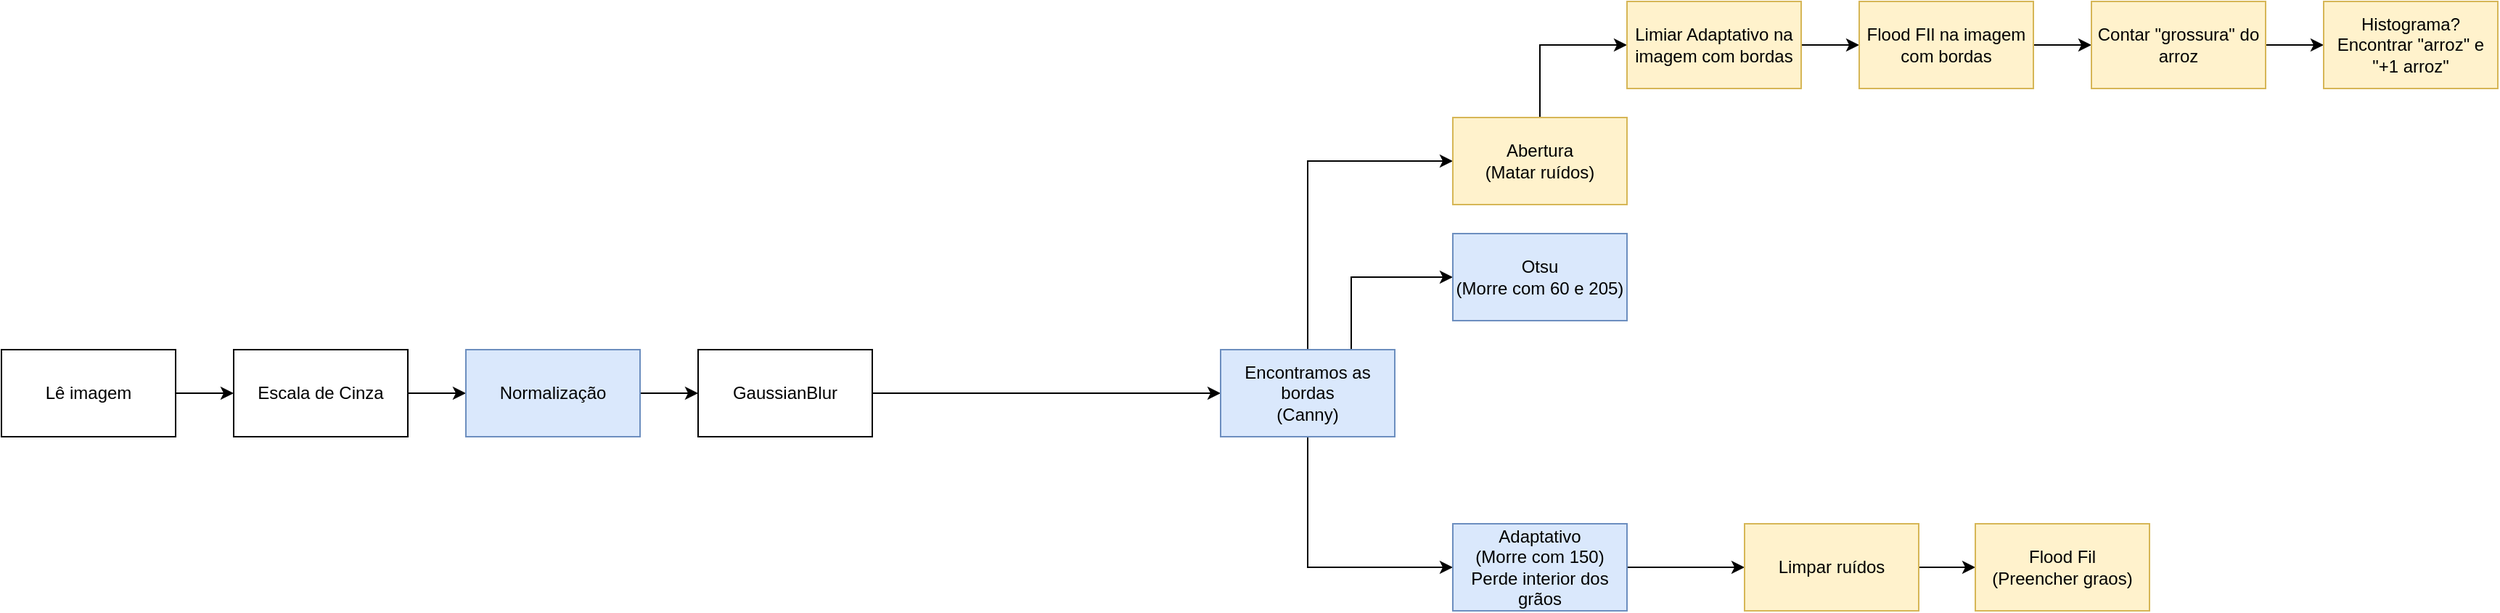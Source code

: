 <mxfile version="14.6.13" type="device"><diagram id="8DTmwXh0tv9IVSYomGOr" name="Página-1"><mxGraphModel dx="1038" dy="616" grid="1" gridSize="10" guides="1" tooltips="1" connect="1" arrows="1" fold="1" page="1" pageScale="1" pageWidth="827" pageHeight="1169" math="0" shadow="0"><root><mxCell id="0"/><mxCell id="1" parent="0"/><mxCell id="Q2Cfz9flshGOZXl83TKR-3" style="edgeStyle=orthogonalEdgeStyle;rounded=0;orthogonalLoop=1;jettySize=auto;html=1;entryX=0;entryY=0.5;entryDx=0;entryDy=0;" edge="1" parent="1" source="Q2Cfz9flshGOZXl83TKR-1" target="Q2Cfz9flshGOZXl83TKR-2"><mxGeometry relative="1" as="geometry"/></mxCell><mxCell id="Q2Cfz9flshGOZXl83TKR-1" value="Lê imagem" style="rounded=0;whiteSpace=wrap;html=1;" vertex="1" parent="1"><mxGeometry x="40" y="560" width="120" height="60" as="geometry"/></mxCell><mxCell id="Q2Cfz9flshGOZXl83TKR-5" style="edgeStyle=orthogonalEdgeStyle;rounded=0;orthogonalLoop=1;jettySize=auto;html=1;" edge="1" parent="1" source="Q2Cfz9flshGOZXl83TKR-2" target="Q2Cfz9flshGOZXl83TKR-4"><mxGeometry relative="1" as="geometry"/></mxCell><mxCell id="Q2Cfz9flshGOZXl83TKR-2" value="Escala de Cinza" style="rounded=0;whiteSpace=wrap;html=1;" vertex="1" parent="1"><mxGeometry x="200" y="560" width="120" height="60" as="geometry"/></mxCell><mxCell id="Q2Cfz9flshGOZXl83TKR-7" value="" style="edgeStyle=orthogonalEdgeStyle;rounded=0;orthogonalLoop=1;jettySize=auto;html=1;" edge="1" parent="1" source="Q2Cfz9flshGOZXl83TKR-4" target="Q2Cfz9flshGOZXl83TKR-6"><mxGeometry relative="1" as="geometry"/></mxCell><mxCell id="Q2Cfz9flshGOZXl83TKR-4" value="Normalização" style="rounded=0;whiteSpace=wrap;html=1;fillColor=#dae8fc;strokeColor=#6c8ebf;" vertex="1" parent="1"><mxGeometry x="360" y="560" width="120" height="60" as="geometry"/></mxCell><mxCell id="Q2Cfz9flshGOZXl83TKR-9" style="edgeStyle=orthogonalEdgeStyle;rounded=0;orthogonalLoop=1;jettySize=auto;html=1;entryX=0;entryY=0.5;entryDx=0;entryDy=0;" edge="1" parent="1" source="Q2Cfz9flshGOZXl83TKR-6" target="Q2Cfz9flshGOZXl83TKR-8"><mxGeometry relative="1" as="geometry"/></mxCell><mxCell id="Q2Cfz9flshGOZXl83TKR-6" value="GaussianBlur" style="whiteSpace=wrap;html=1;rounded=0;" vertex="1" parent="1"><mxGeometry x="520" y="560" width="120" height="60" as="geometry"/></mxCell><mxCell id="Q2Cfz9flshGOZXl83TKR-11" style="edgeStyle=orthogonalEdgeStyle;rounded=0;orthogonalLoop=1;jettySize=auto;html=1;entryX=0;entryY=0.5;entryDx=0;entryDy=0;exitX=0.5;exitY=0;exitDx=0;exitDy=0;" edge="1" parent="1" source="Q2Cfz9flshGOZXl83TKR-8" target="Q2Cfz9flshGOZXl83TKR-10"><mxGeometry relative="1" as="geometry"/></mxCell><mxCell id="Q2Cfz9flshGOZXl83TKR-13" style="edgeStyle=orthogonalEdgeStyle;rounded=0;orthogonalLoop=1;jettySize=auto;html=1;entryX=0;entryY=0.5;entryDx=0;entryDy=0;exitX=0.75;exitY=0;exitDx=0;exitDy=0;" edge="1" parent="1" source="Q2Cfz9flshGOZXl83TKR-8" target="Q2Cfz9flshGOZXl83TKR-12"><mxGeometry relative="1" as="geometry"/></mxCell><mxCell id="Q2Cfz9flshGOZXl83TKR-15" style="edgeStyle=orthogonalEdgeStyle;rounded=0;orthogonalLoop=1;jettySize=auto;html=1;entryX=0;entryY=0.5;entryDx=0;entryDy=0;exitX=0.5;exitY=1;exitDx=0;exitDy=0;" edge="1" parent="1" source="Q2Cfz9flshGOZXl83TKR-8" target="Q2Cfz9flshGOZXl83TKR-14"><mxGeometry relative="1" as="geometry"/></mxCell><mxCell id="Q2Cfz9flshGOZXl83TKR-8" value="Encontramos as bordas&lt;br&gt;(Canny)" style="rounded=0;whiteSpace=wrap;html=1;fillColor=#dae8fc;strokeColor=#6c8ebf;" vertex="1" parent="1"><mxGeometry x="880" y="560" width="120" height="60" as="geometry"/></mxCell><mxCell id="Q2Cfz9flshGOZXl83TKR-31" style="edgeStyle=orthogonalEdgeStyle;rounded=0;orthogonalLoop=1;jettySize=auto;html=1;entryX=0;entryY=0.5;entryDx=0;entryDy=0;exitX=0.5;exitY=0;exitDx=0;exitDy=0;" edge="1" parent="1" source="Q2Cfz9flshGOZXl83TKR-10" target="Q2Cfz9flshGOZXl83TKR-20"><mxGeometry relative="1" as="geometry"/></mxCell><mxCell id="Q2Cfz9flshGOZXl83TKR-10" value="Abertura&lt;br&gt;(Matar ruídos)" style="rounded=0;whiteSpace=wrap;html=1;fillColor=#fff2cc;strokeColor=#d6b656;" vertex="1" parent="1"><mxGeometry x="1040" y="400" width="120" height="60" as="geometry"/></mxCell><mxCell id="Q2Cfz9flshGOZXl83TKR-12" value="Otsu&lt;br&gt;(Morre com 60 e 205)" style="rounded=0;whiteSpace=wrap;html=1;fillColor=#dae8fc;strokeColor=#6c8ebf;" vertex="1" parent="1"><mxGeometry x="1040" y="480" width="120" height="60" as="geometry"/></mxCell><mxCell id="Q2Cfz9flshGOZXl83TKR-17" style="edgeStyle=orthogonalEdgeStyle;rounded=0;orthogonalLoop=1;jettySize=auto;html=1;entryX=0;entryY=0.5;entryDx=0;entryDy=0;" edge="1" parent="1" source="Q2Cfz9flshGOZXl83TKR-14" target="Q2Cfz9flshGOZXl83TKR-16"><mxGeometry relative="1" as="geometry"/></mxCell><mxCell id="Q2Cfz9flshGOZXl83TKR-14" value="Adaptativo&lt;br&gt;(Morre com 150)&lt;br&gt;Perde interior dos grãos" style="rounded=0;whiteSpace=wrap;html=1;fillColor=#dae8fc;strokeColor=#6c8ebf;" vertex="1" parent="1"><mxGeometry x="1040" y="680" width="120" height="60" as="geometry"/></mxCell><mxCell id="Q2Cfz9flshGOZXl83TKR-19" style="edgeStyle=orthogonalEdgeStyle;rounded=0;orthogonalLoop=1;jettySize=auto;html=1;" edge="1" parent="1" source="Q2Cfz9flshGOZXl83TKR-16" target="Q2Cfz9flshGOZXl83TKR-18"><mxGeometry relative="1" as="geometry"/></mxCell><mxCell id="Q2Cfz9flshGOZXl83TKR-16" value="Limpar ruídos" style="rounded=0;whiteSpace=wrap;html=1;fillColor=#fff2cc;strokeColor=#d6b656;" vertex="1" parent="1"><mxGeometry x="1241" y="680" width="120" height="60" as="geometry"/></mxCell><mxCell id="Q2Cfz9flshGOZXl83TKR-18" value="Flood Fil&lt;br&gt;(Preencher graos)" style="rounded=0;whiteSpace=wrap;html=1;fillColor=#fff2cc;strokeColor=#d6b656;" vertex="1" parent="1"><mxGeometry x="1400" y="680" width="120" height="60" as="geometry"/></mxCell><mxCell id="Q2Cfz9flshGOZXl83TKR-23" value="" style="edgeStyle=orthogonalEdgeStyle;rounded=0;orthogonalLoop=1;jettySize=auto;html=1;" edge="1" parent="1" source="Q2Cfz9flshGOZXl83TKR-20" target="Q2Cfz9flshGOZXl83TKR-22"><mxGeometry relative="1" as="geometry"/></mxCell><mxCell id="Q2Cfz9flshGOZXl83TKR-20" value="Limiar Adaptativo na imagem com bordas" style="whiteSpace=wrap;html=1;rounded=0;strokeColor=#d6b656;fillColor=#fff2cc;" vertex="1" parent="1"><mxGeometry x="1160" y="320" width="120" height="60" as="geometry"/></mxCell><mxCell id="Q2Cfz9flshGOZXl83TKR-26" value="" style="edgeStyle=orthogonalEdgeStyle;rounded=0;orthogonalLoop=1;jettySize=auto;html=1;" edge="1" parent="1" source="Q2Cfz9flshGOZXl83TKR-22" target="Q2Cfz9flshGOZXl83TKR-25"><mxGeometry relative="1" as="geometry"/></mxCell><mxCell id="Q2Cfz9flshGOZXl83TKR-22" value="Flood FIl na imagem com bordas" style="whiteSpace=wrap;html=1;rounded=0;strokeColor=#d6b656;fillColor=#fff2cc;" vertex="1" parent="1"><mxGeometry x="1320" y="320" width="120" height="60" as="geometry"/></mxCell><mxCell id="Q2Cfz9flshGOZXl83TKR-28" value="" style="edgeStyle=orthogonalEdgeStyle;rounded=0;orthogonalLoop=1;jettySize=auto;html=1;" edge="1" parent="1" source="Q2Cfz9flshGOZXl83TKR-25" target="Q2Cfz9flshGOZXl83TKR-27"><mxGeometry relative="1" as="geometry"/></mxCell><mxCell id="Q2Cfz9flshGOZXl83TKR-25" value="Contar &quot;grossura&quot; do arroz" style="whiteSpace=wrap;html=1;rounded=0;strokeColor=#d6b656;fillColor=#fff2cc;" vertex="1" parent="1"><mxGeometry x="1480" y="320" width="120" height="60" as="geometry"/></mxCell><mxCell id="Q2Cfz9flshGOZXl83TKR-27" value="Histograma?&lt;br&gt;Encontrar &quot;arroz&quot; e &quot;+1 arroz&quot;" style="whiteSpace=wrap;html=1;rounded=0;strokeColor=#d6b656;fillColor=#fff2cc;" vertex="1" parent="1"><mxGeometry x="1640" y="320" width="120" height="60" as="geometry"/></mxCell></root></mxGraphModel></diagram></mxfile>